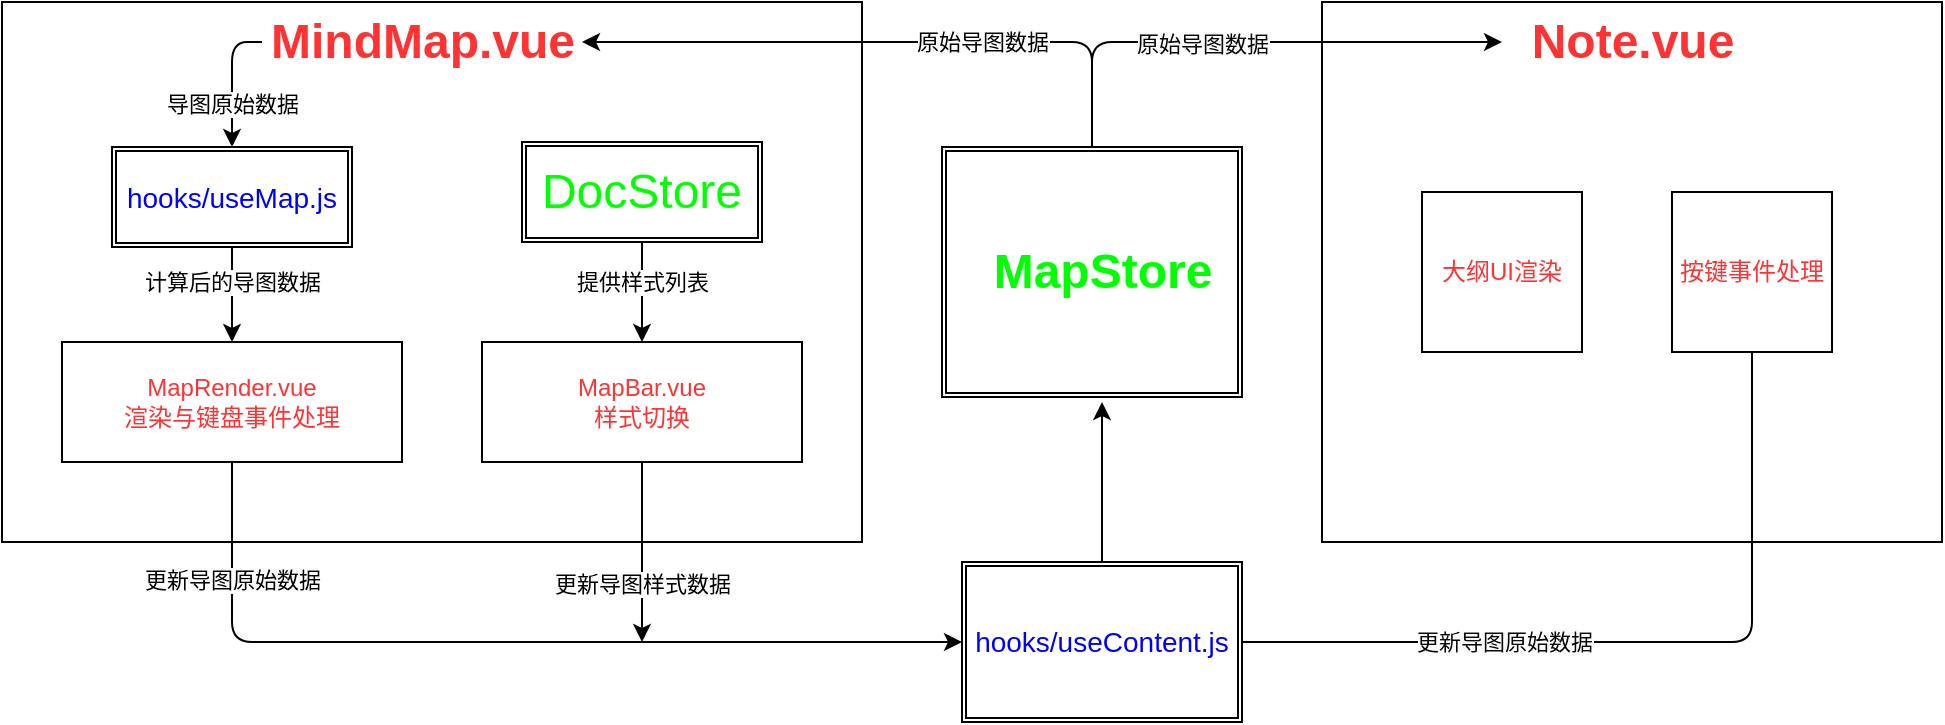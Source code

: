 <mxfile version="16.6.5" type="device"><diagram id="jcfrlCABCU-u6clM1zDb" name="第 1 页"><mxGraphModel dx="981" dy="532" grid="1" gridSize="10" guides="1" tooltips="1" connect="1" arrows="1" fold="1" page="1" pageScale="1" pageWidth="827" pageHeight="1169" math="0" shadow="0"><root><mxCell id="0"/><mxCell id="1" parent="0"/><mxCell id="46" value="" style="rounded=0;whiteSpace=wrap;html=1;" parent="1" vertex="1"><mxGeometry x="790" y="120" width="310" height="270" as="geometry"/></mxCell><mxCell id="2" value="" style="rounded=0;whiteSpace=wrap;html=1;" parent="1" vertex="1"><mxGeometry x="130" y="120" width="430" height="270" as="geometry"/></mxCell><mxCell id="44" style="edgeStyle=none;html=1;entryX=0;entryY=0.5;entryDx=0;entryDy=0;" parent="1" source="3" target="28" edge="1"><mxGeometry relative="1" as="geometry"><Array as="points"><mxPoint x="245" y="440"/></Array></mxGeometry></mxCell><mxCell id="45" value="更新导图原始数据" style="edgeLabel;html=1;align=center;verticalAlign=middle;resizable=0;points=[];" parent="44" vertex="1" connectable="0"><mxGeometry x="-0.757" y="-1" relative="1" as="geometry"><mxPoint x="1" y="3" as="offset"/></mxGeometry></mxCell><mxCell id="3" value="&lt;font color=&quot;#ff3333&quot;&gt;MapRender.vue&lt;br&gt;渲染与键盘事件处理&lt;/font&gt;" style="rounded=0;whiteSpace=wrap;html=1;" parent="1" vertex="1"><mxGeometry x="160" y="290" width="170" height="60" as="geometry"/></mxCell><mxCell id="23" style="edgeStyle=none;html=1;" parent="1" source="4" edge="1"><mxGeometry relative="1" as="geometry"><mxPoint x="450" y="440" as="targetPoint"/></mxGeometry></mxCell><mxCell id="26" value="更新导图样式数据" style="edgeLabel;html=1;align=center;verticalAlign=middle;resizable=0;points=[];" parent="23" vertex="1" connectable="0"><mxGeometry x="0.231" y="-1" relative="1" as="geometry"><mxPoint x="1" y="5" as="offset"/></mxGeometry></mxCell><mxCell id="4" value="&lt;font color=&quot;#ff3333&quot;&gt;MapBar.vue&lt;br&gt;样式切换&lt;/font&gt;" style="rounded=0;whiteSpace=wrap;html=1;" parent="1" vertex="1"><mxGeometry x="370" y="290" width="160" height="60" as="geometry"/></mxCell><mxCell id="35" style="edgeStyle=none;html=1;entryX=0.5;entryY=0;entryDx=0;entryDy=0;" parent="1" target="27" edge="1"><mxGeometry relative="1" as="geometry"><mxPoint x="260" y="140" as="sourcePoint"/><Array as="points"><mxPoint x="245" y="140"/></Array></mxGeometry></mxCell><mxCell id="36" value="导图原始数据" style="edgeLabel;html=1;align=center;verticalAlign=middle;resizable=0;points=[];" parent="35" vertex="1" connectable="0"><mxGeometry x="0.644" y="-1" relative="1" as="geometry"><mxPoint x="1" y="-10" as="offset"/></mxGeometry></mxCell><mxCell id="6" value="&lt;font color=&quot;#ff3333&quot;&gt;MindMap.vue&lt;/font&gt;" style="text;strokeColor=none;fillColor=none;html=1;fontSize=24;fontStyle=1;verticalAlign=middle;align=center;" parent="1" vertex="1"><mxGeometry x="290" y="120" width="100" height="40" as="geometry"/></mxCell><mxCell id="22" style="edgeStyle=none;html=1;exitX=0.5;exitY=0;exitDx=0;exitDy=0;" parent="1" source="16" edge="1"><mxGeometry relative="1" as="geometry"><mxPoint x="420" y="140" as="targetPoint"/><Array as="points"><mxPoint x="675" y="140"/></Array></mxGeometry></mxCell><mxCell id="24" value="原始导图数据" style="edgeLabel;html=1;align=center;verticalAlign=middle;resizable=0;points=[];" parent="22" vertex="1" connectable="0"><mxGeometry x="0.331" relative="1" as="geometry"><mxPoint x="97" as="offset"/></mxGeometry></mxCell><mxCell id="48" style="edgeStyle=none;html=1;fontSize=14;fontColor=#FFFF00;" parent="1" source="16" edge="1"><mxGeometry relative="1" as="geometry"><Array as="points"><mxPoint x="675" y="140"/></Array><mxPoint x="880" y="140" as="targetPoint"/></mxGeometry></mxCell><mxCell id="49" value="&lt;span style=&quot;font-size: 11px&quot;&gt;&lt;font color=&quot;#080808&quot;&gt;原始导图数据&lt;/font&gt;&lt;/span&gt;" style="edgeLabel;html=1;align=center;verticalAlign=middle;resizable=0;points=[];fontSize=14;fontColor=#FFFF00;" parent="48" vertex="1" connectable="0"><mxGeometry x="-0.309" relative="1" as="geometry"><mxPoint x="18" as="offset"/></mxGeometry></mxCell><mxCell id="16" value="" style="shape=ext;double=1;rounded=0;whiteSpace=wrap;html=1;" parent="1" vertex="1"><mxGeometry x="600" y="192.5" width="150" height="125" as="geometry"/></mxCell><mxCell id="17" value="&lt;font color=&quot;#00ff00&quot;&gt;MapStore&lt;/font&gt;" style="text;strokeColor=none;fillColor=none;html=1;fontSize=24;fontStyle=1;verticalAlign=middle;align=center;" parent="1" vertex="1"><mxGeometry x="630" y="235" width="100" height="40" as="geometry"/></mxCell><mxCell id="37" style="edgeStyle=none;html=1;entryX=0.5;entryY=0;entryDx=0;entryDy=0;" parent="1" source="27" target="3" edge="1"><mxGeometry relative="1" as="geometry"/></mxCell><mxCell id="39" value="计算后的导图数据" style="edgeLabel;html=1;align=center;verticalAlign=middle;resizable=0;points=[];" parent="37" vertex="1" connectable="0"><mxGeometry x="-0.355" y="2" relative="1" as="geometry"><mxPoint x="-2" y="2" as="offset"/></mxGeometry></mxCell><mxCell id="27" value="&lt;font style=&quot;font-size: 14px&quot; color=&quot;#0000ff&quot;&gt;hooks/useMap.js&lt;/font&gt;" style="shape=ext;double=1;rounded=0;whiteSpace=wrap;html=1;" parent="1" vertex="1"><mxGeometry x="185" y="192.5" width="120" height="50" as="geometry"/></mxCell><mxCell id="34" style="edgeStyle=none;html=1;" parent="1" source="33" target="4" edge="1"><mxGeometry relative="1" as="geometry"/></mxCell><mxCell id="38" value="提供样式列表" style="edgeLabel;html=1;align=center;verticalAlign=middle;resizable=0;points=[];" parent="34" vertex="1" connectable="0"><mxGeometry x="0.425" relative="1" as="geometry"><mxPoint y="-16" as="offset"/></mxGeometry></mxCell><mxCell id="33" value="&lt;font style=&quot;font-size: 24px&quot; color=&quot;#00ff00&quot;&gt;DocStore&lt;/font&gt;" style="shape=ext;double=1;rounded=0;whiteSpace=wrap;html=1;" parent="1" vertex="1"><mxGeometry x="390" y="190" width="120" height="50" as="geometry"/></mxCell><mxCell id="43" style="edgeStyle=none;html=1;" parent="1" source="28" edge="1"><mxGeometry relative="1" as="geometry"><mxPoint x="680" y="320" as="targetPoint"/></mxGeometry></mxCell><mxCell id="28" value="&lt;font style=&quot;font-size: 14px&quot; color=&quot;#0000ff&quot;&gt;hooks/useContent.js&lt;/font&gt;" style="shape=ext;double=1;rounded=0;whiteSpace=wrap;html=1;" parent="1" vertex="1"><mxGeometry x="610" y="400" width="140" height="80" as="geometry"/></mxCell><mxCell id="47" value="&lt;font color=&quot;#ff3333&quot;&gt;Note.vue&lt;/font&gt;" style="text;strokeColor=none;fillColor=none;html=1;fontSize=24;fontStyle=1;verticalAlign=middle;align=center;" parent="1" vertex="1"><mxGeometry x="895" y="120" width="100" height="40" as="geometry"/></mxCell><mxCell id="52" value="大纲UI渲染" style="whiteSpace=wrap;html=1;aspect=fixed;fontSize=12;fontColor=#FF3333;" parent="1" vertex="1"><mxGeometry x="840" y="215" width="80" height="80" as="geometry"/></mxCell><mxCell id="59" style="edgeStyle=none;html=1;entryX=1;entryY=0.5;entryDx=0;entryDy=0;fontColor=#FF3333;endArrow=none;endFill=0;strokeWidth=1;" parent="1" source="53" target="28" edge="1"><mxGeometry relative="1" as="geometry"><Array as="points"><mxPoint x="1005" y="440"/></Array></mxGeometry></mxCell><mxCell id="60" value="&lt;font color=&quot;#080808&quot;&gt;更新导图原始数据&lt;/font&gt;" style="edgeLabel;html=1;align=center;verticalAlign=middle;resizable=0;points=[];fontColor=#FF3333;" parent="59" vertex="1" connectable="0"><mxGeometry x="0.448" relative="1" as="geometry"><mxPoint x="20" as="offset"/></mxGeometry></mxCell><mxCell id="53" value="按键事件处理" style="whiteSpace=wrap;html=1;aspect=fixed;fontSize=12;fontColor=#FF3333;" parent="1" vertex="1"><mxGeometry x="965" y="215" width="80" height="80" as="geometry"/></mxCell></root></mxGraphModel></diagram></mxfile>